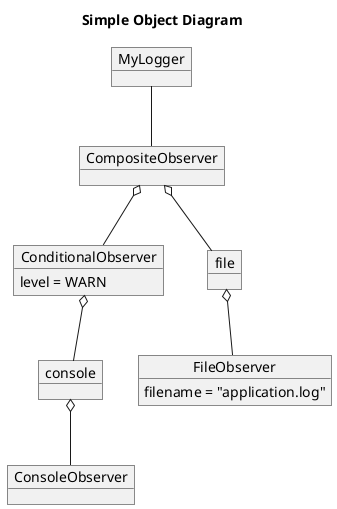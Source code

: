 @startuml

title Simple Object Diagram

object MyLogger
object CompositeObserver
object ConditionalObserver
object file
object console
object ConsoleObserver
object FileObserver

MyLogger -- CompositeObserver
CompositeObserver o-- ConditionalObserver
CompositeObserver o-- file
ConditionalObserver o-- console
console o-- ConsoleObserver
file o-- FileObserver

FileObserver : filename = "application.log"
ConditionalObserver : level = WARN


@enduml